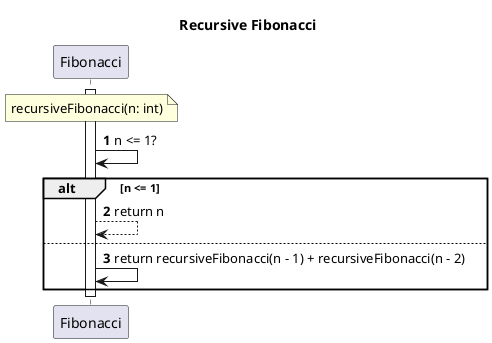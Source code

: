 @startuml
'https://plantuml.com/sequence-diagram

autonumber

title Recursive Fibonacci

participant Fibonacci
note over Fibonacci: recursiveFibonacci(n: int)
activate Fibonacci
Fibonacci -> Fibonacci: n <= 1?
  alt n <= 1
    Fibonacci --> Fibonacci: return n
  else
    Fibonacci -> Fibonacci: return recursiveFibonacci(n - 1) + recursiveFibonacci(n - 2)
  end
deactivate Fibonacci
@enduml